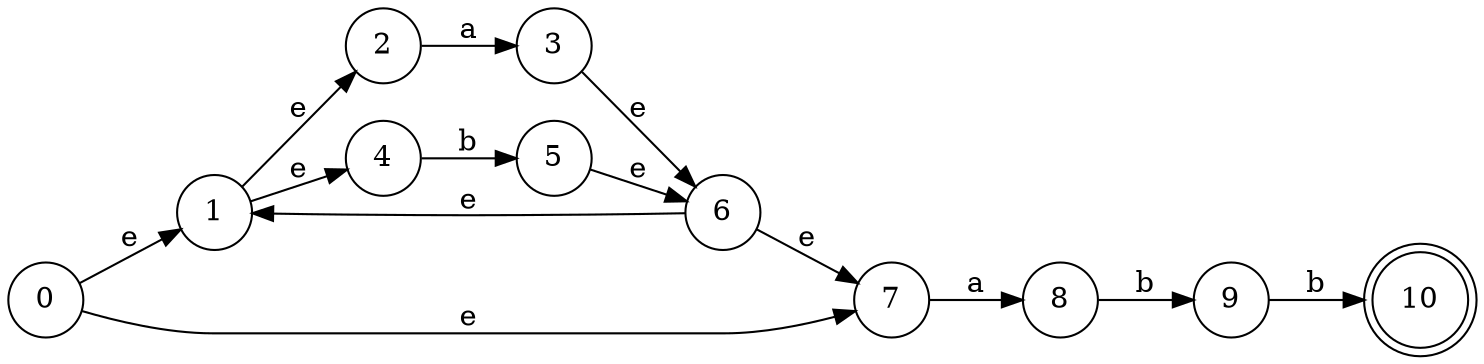 // Diagrama NFA
strict digraph {
	rankdir=LR
	node [shape=circle]
	0 -> 1 [label=e]
	1 -> 2 [label=e]
	2 -> 3 [label=a]
	1 -> 4 [label=e]
	4 -> 5 [label=b]
	3 -> 6 [label=e]
	5 -> 6 [label=e]
	1 -> 2
	6 -> 1 [label=e]
	6 -> 7 [label=e]
	0 -> 7 [label=e]
	0 -> 1
	7 -> 8 [label=a]
	8 -> 9 [label=b]
	7 -> 8
	9 -> 10 [label=b]
	7 -> 8
	10 [shape=doublecircle]
}
